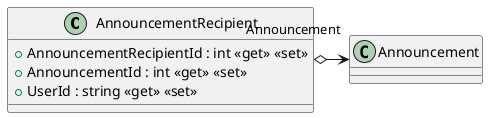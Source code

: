 @startuml
class AnnouncementRecipient {
    + AnnouncementRecipientId : int <<get>> <<set>>
    + AnnouncementId : int <<get>> <<set>>
    + UserId : string <<get>> <<set>>
}
AnnouncementRecipient o-> "Announcement" Announcement
@enduml
